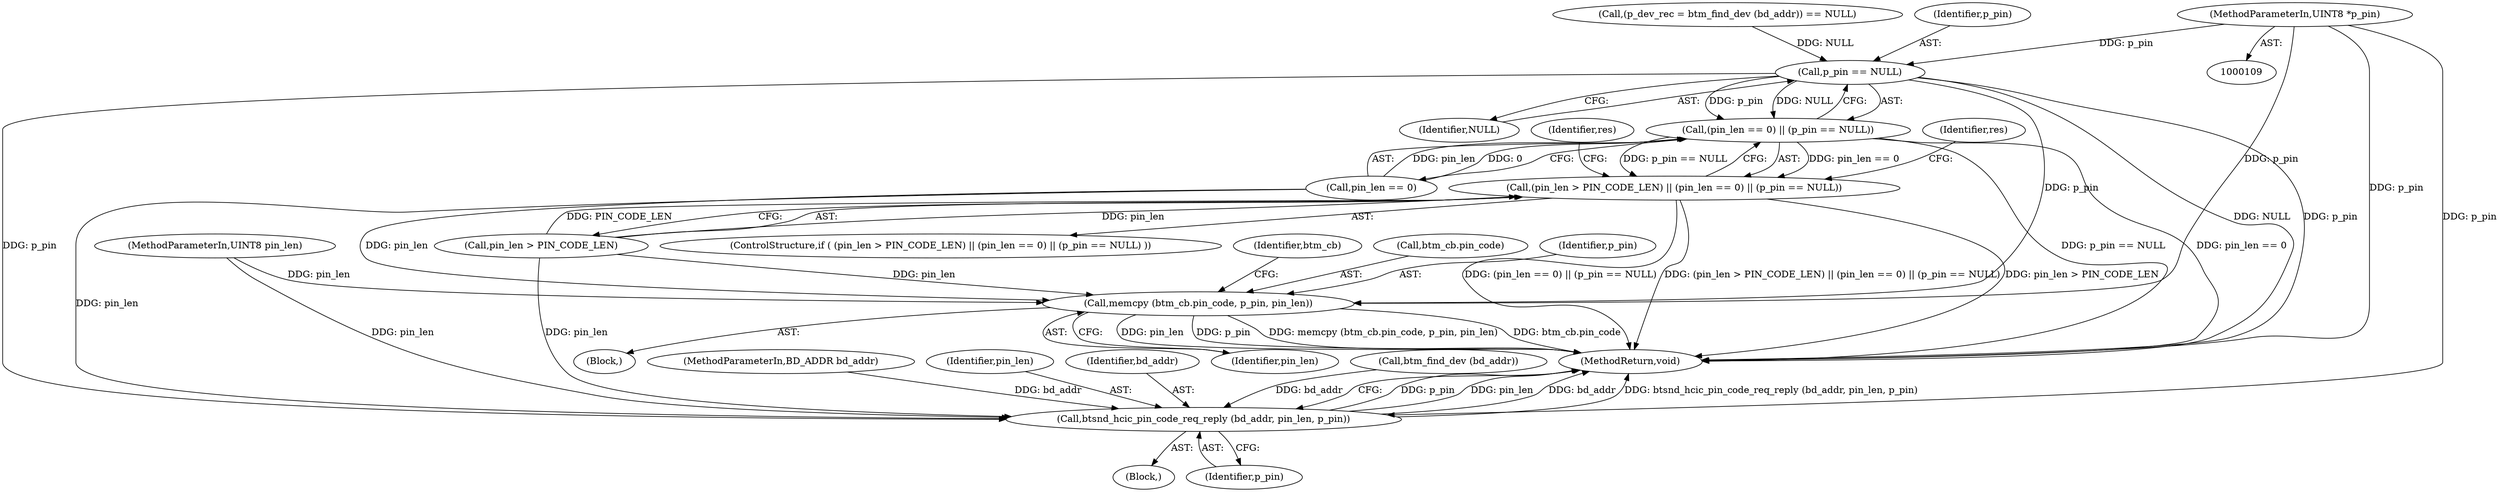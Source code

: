 digraph "0_Android_c677ee92595335233eb0e7b59809a1a94e7a678a@pointer" {
"1000113" [label="(MethodParameterIn,UINT8 *p_pin)"];
"1000174" [label="(Call,p_pin == NULL)"];
"1000170" [label="(Call,(pin_len == 0) || (p_pin == NULL))"];
"1000166" [label="(Call,(pin_len > PIN_CODE_LEN) || (pin_len == 0) || (p_pin == NULL))"];
"1000259" [label="(Call,memcpy (btm_cb.pin_code, p_pin, pin_len))"];
"1000346" [label="(Call,btsnd_hcic_pin_code_req_reply (bd_addr, pin_len, p_pin))"];
"1000175" [label="(Identifier,p_pin)"];
"1000259" [label="(Call,memcpy (btm_cb.pin_code, p_pin, pin_len))"];
"1000110" [label="(MethodParameterIn,BD_ADDR bd_addr)"];
"1000348" [label="(Identifier,pin_len)"];
"1000115" [label="(Block,)"];
"1000155" [label="(Call,(p_dev_rec = btm_find_dev (bd_addr)) == NULL)"];
"1000267" [label="(Identifier,btm_cb)"];
"1000170" [label="(Call,(pin_len == 0) || (p_pin == NULL))"];
"1000253" [label="(Block,)"];
"1000346" [label="(Call,btsnd_hcic_pin_code_req_reply (bd_addr, pin_len, p_pin))"];
"1000176" [label="(Identifier,NULL)"];
"1000113" [label="(MethodParameterIn,UINT8 *p_pin)"];
"1000347" [label="(Identifier,bd_addr)"];
"1000174" [label="(Call,p_pin == NULL)"];
"1000349" [label="(Identifier,p_pin)"];
"1000165" [label="(ControlStructure,if ( (pin_len > PIN_CODE_LEN) || (pin_len == 0) || (p_pin == NULL) ))"];
"1000112" [label="(MethodParameterIn,UINT8 pin_len)"];
"1000260" [label="(Call,btm_cb.pin_code)"];
"1000178" [label="(Identifier,res)"];
"1000263" [label="(Identifier,p_pin)"];
"1000158" [label="(Call,btm_find_dev (bd_addr))"];
"1000167" [label="(Call,pin_len > PIN_CODE_LEN)"];
"1000171" [label="(Call,pin_len == 0)"];
"1000264" [label="(Identifier,pin_len)"];
"1000166" [label="(Call,(pin_len > PIN_CODE_LEN) || (pin_len == 0) || (p_pin == NULL))"];
"1000182" [label="(Identifier,res)"];
"1000350" [label="(MethodReturn,void)"];
"1000113" -> "1000109"  [label="AST: "];
"1000113" -> "1000350"  [label="DDG: p_pin"];
"1000113" -> "1000174"  [label="DDG: p_pin"];
"1000113" -> "1000259"  [label="DDG: p_pin"];
"1000113" -> "1000346"  [label="DDG: p_pin"];
"1000174" -> "1000170"  [label="AST: "];
"1000174" -> "1000176"  [label="CFG: "];
"1000175" -> "1000174"  [label="AST: "];
"1000176" -> "1000174"  [label="AST: "];
"1000170" -> "1000174"  [label="CFG: "];
"1000174" -> "1000350"  [label="DDG: NULL"];
"1000174" -> "1000350"  [label="DDG: p_pin"];
"1000174" -> "1000170"  [label="DDG: p_pin"];
"1000174" -> "1000170"  [label="DDG: NULL"];
"1000155" -> "1000174"  [label="DDG: NULL"];
"1000174" -> "1000259"  [label="DDG: p_pin"];
"1000174" -> "1000346"  [label="DDG: p_pin"];
"1000170" -> "1000166"  [label="AST: "];
"1000170" -> "1000171"  [label="CFG: "];
"1000171" -> "1000170"  [label="AST: "];
"1000166" -> "1000170"  [label="CFG: "];
"1000170" -> "1000350"  [label="DDG: pin_len == 0"];
"1000170" -> "1000350"  [label="DDG: p_pin == NULL"];
"1000170" -> "1000166"  [label="DDG: pin_len == 0"];
"1000170" -> "1000166"  [label="DDG: p_pin == NULL"];
"1000171" -> "1000170"  [label="DDG: pin_len"];
"1000171" -> "1000170"  [label="DDG: 0"];
"1000166" -> "1000165"  [label="AST: "];
"1000166" -> "1000167"  [label="CFG: "];
"1000167" -> "1000166"  [label="AST: "];
"1000178" -> "1000166"  [label="CFG: "];
"1000182" -> "1000166"  [label="CFG: "];
"1000166" -> "1000350"  [label="DDG: (pin_len > PIN_CODE_LEN) || (pin_len == 0) || (p_pin == NULL)"];
"1000166" -> "1000350"  [label="DDG: pin_len > PIN_CODE_LEN"];
"1000166" -> "1000350"  [label="DDG: (pin_len == 0) || (p_pin == NULL)"];
"1000167" -> "1000166"  [label="DDG: pin_len"];
"1000167" -> "1000166"  [label="DDG: PIN_CODE_LEN"];
"1000259" -> "1000253"  [label="AST: "];
"1000259" -> "1000264"  [label="CFG: "];
"1000260" -> "1000259"  [label="AST: "];
"1000263" -> "1000259"  [label="AST: "];
"1000264" -> "1000259"  [label="AST: "];
"1000267" -> "1000259"  [label="CFG: "];
"1000259" -> "1000350"  [label="DDG: memcpy (btm_cb.pin_code, p_pin, pin_len)"];
"1000259" -> "1000350"  [label="DDG: btm_cb.pin_code"];
"1000259" -> "1000350"  [label="DDG: pin_len"];
"1000259" -> "1000350"  [label="DDG: p_pin"];
"1000112" -> "1000259"  [label="DDG: pin_len"];
"1000167" -> "1000259"  [label="DDG: pin_len"];
"1000171" -> "1000259"  [label="DDG: pin_len"];
"1000346" -> "1000115"  [label="AST: "];
"1000346" -> "1000349"  [label="CFG: "];
"1000347" -> "1000346"  [label="AST: "];
"1000348" -> "1000346"  [label="AST: "];
"1000349" -> "1000346"  [label="AST: "];
"1000350" -> "1000346"  [label="CFG: "];
"1000346" -> "1000350"  [label="DDG: p_pin"];
"1000346" -> "1000350"  [label="DDG: pin_len"];
"1000346" -> "1000350"  [label="DDG: bd_addr"];
"1000346" -> "1000350"  [label="DDG: btsnd_hcic_pin_code_req_reply (bd_addr, pin_len, p_pin)"];
"1000158" -> "1000346"  [label="DDG: bd_addr"];
"1000110" -> "1000346"  [label="DDG: bd_addr"];
"1000167" -> "1000346"  [label="DDG: pin_len"];
"1000171" -> "1000346"  [label="DDG: pin_len"];
"1000112" -> "1000346"  [label="DDG: pin_len"];
}
